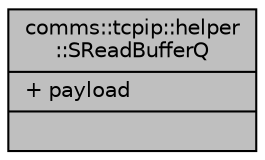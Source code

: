 digraph "comms::tcpip::helper::SReadBufferQ"
{
 // LATEX_PDF_SIZE
  edge [fontname="Helvetica",fontsize="10",labelfontname="Helvetica",labelfontsize="10"];
  node [fontname="Helvetica",fontsize="10",shape=record];
  Node1 [label="{comms::tcpip::helper\l::SReadBufferQ\n|+ payload\l|}",height=0.2,width=0.4,color="black", fillcolor="grey75", style="filled", fontcolor="black",tooltip=" "];
}
